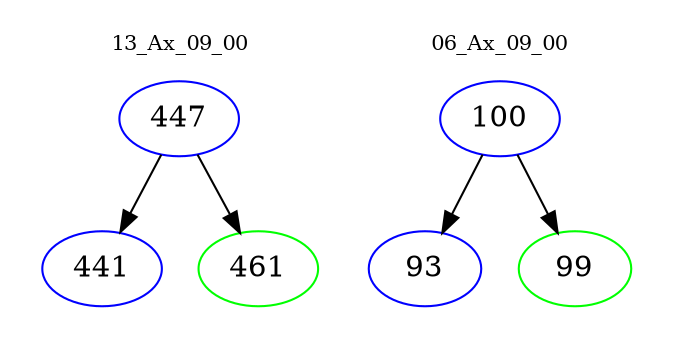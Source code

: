 digraph{
subgraph cluster_0 {
color = white
label = "13_Ax_09_00";
fontsize=10;
T0_447 [label="447", color="blue"]
T0_447 -> T0_441 [color="black"]
T0_441 [label="441", color="blue"]
T0_447 -> T0_461 [color="black"]
T0_461 [label="461", color="green"]
}
subgraph cluster_1 {
color = white
label = "06_Ax_09_00";
fontsize=10;
T1_100 [label="100", color="blue"]
T1_100 -> T1_93 [color="black"]
T1_93 [label="93", color="blue"]
T1_100 -> T1_99 [color="black"]
T1_99 [label="99", color="green"]
}
}
